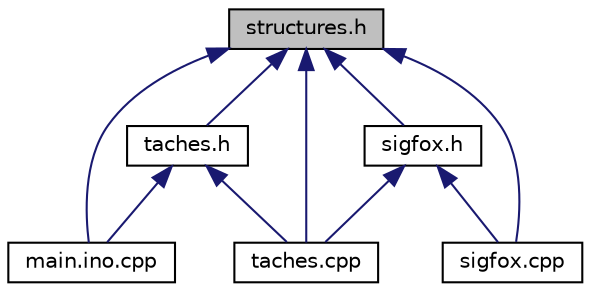 digraph "structures.h"
{
  edge [fontname="Helvetica",fontsize="10",labelfontname="Helvetica",labelfontsize="10"];
  node [fontname="Helvetica",fontsize="10",shape=record];
  Node1 [label="structures.h",height=0.2,width=0.4,color="black", fillcolor="grey75", style="filled", fontcolor="black"];
  Node1 -> Node2 [dir="back",color="midnightblue",fontsize="10",style="solid",fontname="Helvetica"];
  Node2 [label="main.ino.cpp",height=0.2,width=0.4,color="black", fillcolor="white", style="filled",URL="$main_8ino_8cpp.html",tooltip="main du projet "];
  Node1 -> Node3 [dir="back",color="midnightblue",fontsize="10",style="solid",fontname="Helvetica"];
  Node3 [label="taches.h",height=0.2,width=0.4,color="black", fillcolor="white", style="filled",URL="$taches_8h.html",tooltip="Déclaration de la classe Taches. "];
  Node3 -> Node2 [dir="back",color="midnightblue",fontsize="10",style="solid",fontname="Helvetica"];
  Node3 -> Node4 [dir="back",color="midnightblue",fontsize="10",style="solid",fontname="Helvetica"];
  Node4 [label="taches.cpp",height=0.2,width=0.4,color="black", fillcolor="white", style="filled",URL="$taches_8cpp.html",tooltip="Implémentation de la classe Taches. "];
  Node1 -> Node5 [dir="back",color="midnightblue",fontsize="10",style="solid",fontname="Helvetica"];
  Node5 [label="sigfox.h",height=0.2,width=0.4,color="black", fillcolor="white", style="filled",URL="$sigfox_8h.html"];
  Node5 -> Node6 [dir="back",color="midnightblue",fontsize="10",style="solid",fontname="Helvetica"];
  Node6 [label="sigfox.cpp",height=0.2,width=0.4,color="black", fillcolor="white", style="filled",URL="$sigfox_8cpp.html",tooltip="Implémentation de la classe sigfox. "];
  Node5 -> Node4 [dir="back",color="midnightblue",fontsize="10",style="solid",fontname="Helvetica"];
  Node1 -> Node6 [dir="back",color="midnightblue",fontsize="10",style="solid",fontname="Helvetica"];
  Node1 -> Node4 [dir="back",color="midnightblue",fontsize="10",style="solid",fontname="Helvetica"];
}
